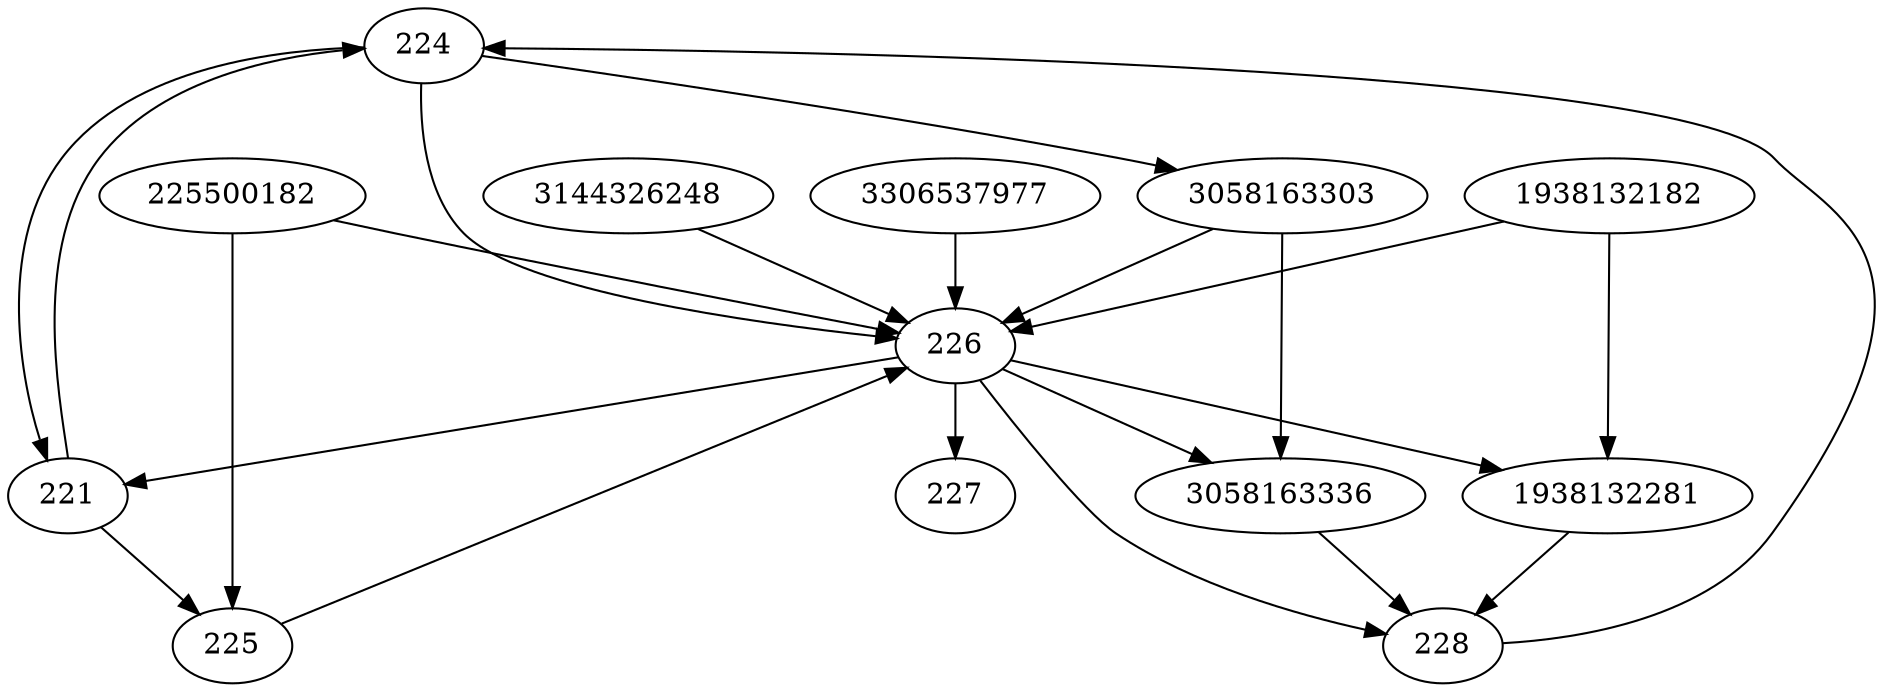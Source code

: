 strict digraph  {
224;
225;
226;
227;
228;
3058163303;
3144326248;
3058163336;
1938132182;
225500182;
221;
1938132281;
3306537977;
224 -> 3058163303;
224 -> 221;
224 -> 226;
225 -> 226;
226 -> 3058163336;
226 -> 221;
226 -> 228;
226 -> 1938132281;
226 -> 227;
228 -> 224;
3058163303 -> 3058163336;
3058163303 -> 226;
3144326248 -> 226;
3058163336 -> 228;
1938132182 -> 1938132281;
1938132182 -> 226;
225500182 -> 225;
225500182 -> 226;
221 -> 224;
221 -> 225;
1938132281 -> 228;
3306537977 -> 226;
}
